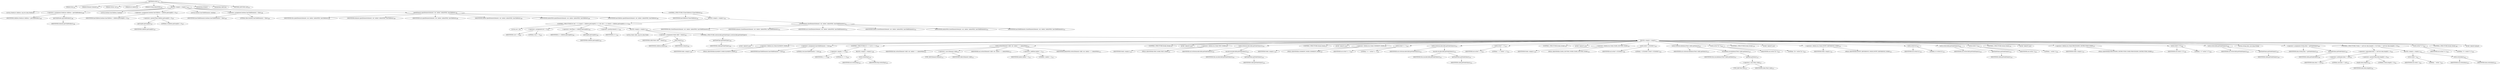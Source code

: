 digraph "write" {  
"296" [label = <(METHOD,write)<SUB>191</SUB>> ]
"36" [label = <(PARAM,this)<SUB>191</SUB>> ]
"297" [label = <(PARAM,Element element)<SUB>191</SUB>> ]
"298" [label = <(PARAM,Writer out)<SUB>191</SUB>> ]
"299" [label = <(PARAM,int indent)<SUB>191</SUB>> ]
"300" [label = <(PARAM,String indentWith)<SUB>192</SUB>> ]
"301" [label = <(BLOCK,&lt;empty&gt;,&lt;empty&gt;)<SUB>193</SUB>> ]
"302" [label = <(LOCAL,NodeList children: org.w3c.dom.NodeList)> ]
"303" [label = <(&lt;operator&gt;.assignment,NodeList children = getChildNodes())<SUB>196</SUB>> ]
"304" [label = <(IDENTIFIER,children,NodeList children = getChildNodes())<SUB>196</SUB>> ]
"305" [label = <(getChildNodes,getChildNodes())<SUB>196</SUB>> ]
"306" [label = <(IDENTIFIER,element,getChildNodes())<SUB>196</SUB>> ]
"307" [label = <(LOCAL,boolean hasChildren: boolean)> ]
"308" [label = <(&lt;operator&gt;.assignment,boolean hasChildren = children.getLength() &gt; 0)<SUB>197</SUB>> ]
"309" [label = <(IDENTIFIER,hasChildren,boolean hasChildren = children.getLength() &gt; 0)<SUB>197</SUB>> ]
"310" [label = <(&lt;operator&gt;.greaterThan,children.getLength() &gt; 0)<SUB>197</SUB>> ]
"311" [label = <(getLength,getLength())<SUB>197</SUB>> ]
"312" [label = <(IDENTIFIER,children,getLength())<SUB>197</SUB>> ]
"313" [label = <(LITERAL,0,children.getLength() &gt; 0)<SUB>197</SUB>> ]
"314" [label = <(LOCAL,boolean hasChildElements: boolean)> ]
"315" [label = <(&lt;operator&gt;.assignment,boolean hasChildElements = false)<SUB>198</SUB>> ]
"316" [label = <(IDENTIFIER,hasChildElements,boolean hasChildElements = false)<SUB>198</SUB>> ]
"317" [label = <(LITERAL,false,boolean hasChildElements = false)<SUB>198</SUB>> ]
"318" [label = <(openElement,openElement(element, out, indent, indentWith, hasChildren))<SUB>199</SUB>> ]
"35" [label = <(IDENTIFIER,this,openElement(element, out, indent, indentWith, hasChildren))<SUB>199</SUB>> ]
"319" [label = <(IDENTIFIER,element,openElement(element, out, indent, indentWith, hasChildren))<SUB>199</SUB>> ]
"320" [label = <(IDENTIFIER,out,openElement(element, out, indent, indentWith, hasChildren))<SUB>199</SUB>> ]
"321" [label = <(IDENTIFIER,indent,openElement(element, out, indent, indentWith, hasChildren))<SUB>199</SUB>> ]
"322" [label = <(IDENTIFIER,indentWith,openElement(element, out, indent, indentWith, hasChildren))<SUB>199</SUB>> ]
"323" [label = <(IDENTIFIER,hasChildren,openElement(element, out, indent, indentWith, hasChildren))<SUB>199</SUB>> ]
"324" [label = <(CONTROL_STRUCTURE,if (hasChildren),if (hasChildren))<SUB>201</SUB>> ]
"325" [label = <(IDENTIFIER,hasChildren,if (hasChildren))<SUB>201</SUB>> ]
"326" [label = <(BLOCK,&lt;empty&gt;,&lt;empty&gt;)<SUB>201</SUB>> ]
"327" [label = <(CONTROL_STRUCTURE,for (int i = 0; Some(i &lt; children.getLength()); i++),for (int i = 0; Some(i &lt; children.getLength()); i++))<SUB>202</SUB>> ]
"328" [label = <(LOCAL,int i: int)> ]
"329" [label = <(&lt;operator&gt;.assignment,int i = 0)<SUB>202</SUB>> ]
"330" [label = <(IDENTIFIER,i,int i = 0)<SUB>202</SUB>> ]
"331" [label = <(LITERAL,0,int i = 0)<SUB>202</SUB>> ]
"332" [label = <(&lt;operator&gt;.lessThan,i &lt; children.getLength())<SUB>202</SUB>> ]
"333" [label = <(IDENTIFIER,i,i &lt; children.getLength())<SUB>202</SUB>> ]
"334" [label = <(getLength,getLength())<SUB>202</SUB>> ]
"335" [label = <(IDENTIFIER,children,getLength())<SUB>202</SUB>> ]
"336" [label = <(&lt;operator&gt;.postIncrement,i++)<SUB>202</SUB>> ]
"337" [label = <(IDENTIFIER,i,i++)<SUB>202</SUB>> ]
"338" [label = <(BLOCK,&lt;empty&gt;,&lt;empty&gt;)<SUB>202</SUB>> ]
"339" [label = <(LOCAL,Node child: org.w3c.dom.Node)> ]
"340" [label = <(&lt;operator&gt;.assignment,Node child = item(i))<SUB>203</SUB>> ]
"341" [label = <(IDENTIFIER,child,Node child = item(i))<SUB>203</SUB>> ]
"342" [label = <(item,item(i))<SUB>203</SUB>> ]
"343" [label = <(IDENTIFIER,children,item(i))<SUB>203</SUB>> ]
"344" [label = <(IDENTIFIER,i,item(i))<SUB>203</SUB>> ]
"345" [label = <(CONTROL_STRUCTURE,switch(child.getNodeType()),switch(child.getNodeType()))> ]
"346" [label = <(getNodeType,getNodeType())<SUB>205</SUB>> ]
"347" [label = <(IDENTIFIER,child,getNodeType())<SUB>205</SUB>> ]
"348" [label = <(BLOCK,&lt;empty&gt;,&lt;empty&gt;)> ]
"349" [label = <(JUMP_TARGET,case)> ]
"350" [label = <(&lt;operator&gt;.fieldAccess,Node.ELEMENT_NODE)<SUB>207</SUB>> ]
"351" [label = <(IDENTIFIER,Node,&lt;empty&gt;)<SUB>207</SUB>> ]
"352" [label = <(FIELD_IDENTIFIER,ELEMENT_NODE,ELEMENT_NODE)<SUB>207</SUB>> ]
"353" [label = <(&lt;operator&gt;.assignment,hasChildElements = true)<SUB>208</SUB>> ]
"354" [label = <(IDENTIFIER,hasChildElements,hasChildElements = true)<SUB>208</SUB>> ]
"355" [label = <(LITERAL,true,hasChildElements = true)<SUB>208</SUB>> ]
"356" [label = <(CONTROL_STRUCTURE,if (i == 0),if (i == 0))<SUB>209</SUB>> ]
"357" [label = <(&lt;operator&gt;.equals,i == 0)<SUB>209</SUB>> ]
"358" [label = <(IDENTIFIER,i,i == 0)<SUB>209</SUB>> ]
"359" [label = <(LITERAL,0,i == 0)<SUB>209</SUB>> ]
"360" [label = <(BLOCK,&lt;empty&gt;,&lt;empty&gt;)<SUB>209</SUB>> ]
"361" [label = <(write,write(lSep))<SUB>210</SUB>> ]
"362" [label = <(IDENTIFIER,out,write(lSep))<SUB>210</SUB>> ]
"363" [label = <(IDENTIFIER,lSep,write(lSep))<SUB>210</SUB>> ]
"364" [label = <(write,write((Element) child, out, indent + 1, indentWith))<SUB>212</SUB>> ]
"37" [label = <(IDENTIFIER,this,write((Element) child, out, indent + 1, indentWith))<SUB>212</SUB>> ]
"365" [label = <(&lt;operator&gt;.cast,(Element) child)<SUB>212</SUB>> ]
"366" [label = <(TYPE_REF,Element,Element)<SUB>212</SUB>> ]
"367" [label = <(IDENTIFIER,child,(Element) child)<SUB>212</SUB>> ]
"368" [label = <(IDENTIFIER,out,write((Element) child, out, indent + 1, indentWith))<SUB>212</SUB>> ]
"369" [label = <(&lt;operator&gt;.addition,indent + 1)<SUB>212</SUB>> ]
"370" [label = <(IDENTIFIER,indent,indent + 1)<SUB>212</SUB>> ]
"371" [label = <(LITERAL,1,indent + 1)<SUB>212</SUB>> ]
"372" [label = <(IDENTIFIER,indentWith,write((Element) child, out, indent + 1, indentWith))<SUB>212</SUB>> ]
"373" [label = <(CONTROL_STRUCTURE,break;,break;)<SUB>213</SUB>> ]
"374" [label = <(JUMP_TARGET,case)> ]
"375" [label = <(&lt;operator&gt;.fieldAccess,Node.TEXT_NODE)<SUB>215</SUB>> ]
"376" [label = <(IDENTIFIER,Node,&lt;empty&gt;)<SUB>215</SUB>> ]
"377" [label = <(FIELD_IDENTIFIER,TEXT_NODE,TEXT_NODE)<SUB>215</SUB>> ]
"378" [label = <(write,write(encode(child.getNodeValue())))<SUB>216</SUB>> ]
"379" [label = <(IDENTIFIER,out,write(encode(child.getNodeValue())))<SUB>216</SUB>> ]
"380" [label = <(encode,encode(child.getNodeValue()))<SUB>216</SUB>> ]
"38" [label = <(IDENTIFIER,this,encode(child.getNodeValue()))<SUB>216</SUB>> ]
"381" [label = <(getNodeValue,getNodeValue())<SUB>216</SUB>> ]
"382" [label = <(IDENTIFIER,child,getNodeValue())<SUB>216</SUB>> ]
"383" [label = <(CONTROL_STRUCTURE,break;,break;)<SUB>217</SUB>> ]
"384" [label = <(JUMP_TARGET,case)> ]
"385" [label = <(&lt;operator&gt;.fieldAccess,Node.COMMENT_NODE)<SUB>219</SUB>> ]
"386" [label = <(IDENTIFIER,Node,&lt;empty&gt;)<SUB>219</SUB>> ]
"387" [label = <(FIELD_IDENTIFIER,COMMENT_NODE,COMMENT_NODE)<SUB>219</SUB>> ]
"388" [label = <(write,write(&quot;&lt;!--&quot;))<SUB>220</SUB>> ]
"389" [label = <(IDENTIFIER,out,write(&quot;&lt;!--&quot;))<SUB>220</SUB>> ]
"390" [label = <(LITERAL,&quot;&lt;!--&quot;,write(&quot;&lt;!--&quot;))<SUB>220</SUB>> ]
"391" [label = <(write,write(encode(child.getNodeValue())))<SUB>221</SUB>> ]
"392" [label = <(IDENTIFIER,out,write(encode(child.getNodeValue())))<SUB>221</SUB>> ]
"393" [label = <(encode,encode(child.getNodeValue()))<SUB>221</SUB>> ]
"39" [label = <(IDENTIFIER,this,encode(child.getNodeValue()))<SUB>221</SUB>> ]
"394" [label = <(getNodeValue,getNodeValue())<SUB>221</SUB>> ]
"395" [label = <(IDENTIFIER,child,getNodeValue())<SUB>221</SUB>> ]
"396" [label = <(write,write(&quot;--&gt;&quot;))<SUB>222</SUB>> ]
"397" [label = <(IDENTIFIER,out,write(&quot;--&gt;&quot;))<SUB>222</SUB>> ]
"398" [label = <(LITERAL,&quot;--&gt;&quot;,write(&quot;--&gt;&quot;))<SUB>222</SUB>> ]
"399" [label = <(CONTROL_STRUCTURE,break;,break;)<SUB>223</SUB>> ]
"400" [label = <(JUMP_TARGET,case)> ]
"401" [label = <(&lt;operator&gt;.fieldAccess,Node.CDATA_SECTION_NODE)<SUB>225</SUB>> ]
"402" [label = <(IDENTIFIER,Node,&lt;empty&gt;)<SUB>225</SUB>> ]
"403" [label = <(FIELD_IDENTIFIER,CDATA_SECTION_NODE,CDATA_SECTION_NODE)<SUB>225</SUB>> ]
"404" [label = <(write,write(&quot;&lt;![CDATA[&quot;))<SUB>226</SUB>> ]
"405" [label = <(IDENTIFIER,out,write(&quot;&lt;![CDATA[&quot;))<SUB>226</SUB>> ]
"406" [label = <(LITERAL,&quot;&lt;![CDATA[&quot;,write(&quot;&lt;![CDATA[&quot;))<SUB>226</SUB>> ]
"407" [label = <(write,write(encodedata(((Text) child).getData())))<SUB>227</SUB>> ]
"408" [label = <(IDENTIFIER,out,write(encodedata(((Text) child).getData())))<SUB>227</SUB>> ]
"409" [label = <(encodedata,encodedata(((Text) child).getData()))<SUB>227</SUB>> ]
"40" [label = <(IDENTIFIER,this,encodedata(((Text) child).getData()))<SUB>227</SUB>> ]
"410" [label = <(getData,getData())<SUB>227</SUB>> ]
"411" [label = <(&lt;operator&gt;.cast,(Text) child)<SUB>227</SUB>> ]
"412" [label = <(TYPE_REF,Text,Text)<SUB>227</SUB>> ]
"413" [label = <(IDENTIFIER,child,(Text) child)<SUB>227</SUB>> ]
"414" [label = <(write,write(&quot;]]&gt;&quot;))<SUB>228</SUB>> ]
"415" [label = <(IDENTIFIER,out,write(&quot;]]&gt;&quot;))<SUB>228</SUB>> ]
"416" [label = <(LITERAL,&quot;]]&gt;&quot;,write(&quot;]]&gt;&quot;))<SUB>228</SUB>> ]
"417" [label = <(CONTROL_STRUCTURE,break;,break;)<SUB>229</SUB>> ]
"418" [label = <(JUMP_TARGET,case)> ]
"419" [label = <(&lt;operator&gt;.fieldAccess,Node.ENTITY_REFERENCE_NODE)<SUB>231</SUB>> ]
"420" [label = <(IDENTIFIER,Node,&lt;empty&gt;)<SUB>231</SUB>> ]
"421" [label = <(FIELD_IDENTIFIER,ENTITY_REFERENCE_NODE,ENTITY_REFERENCE_NODE)<SUB>231</SUB>> ]
"422" [label = <(write,write('&amp;'))<SUB>232</SUB>> ]
"423" [label = <(IDENTIFIER,out,write('&amp;'))<SUB>232</SUB>> ]
"424" [label = <(LITERAL,'&amp;',write('&amp;'))<SUB>232</SUB>> ]
"425" [label = <(write,write(child.getNodeName()))<SUB>233</SUB>> ]
"426" [label = <(IDENTIFIER,out,write(child.getNodeName()))<SUB>233</SUB>> ]
"427" [label = <(getNodeName,getNodeName())<SUB>233</SUB>> ]
"428" [label = <(IDENTIFIER,child,getNodeName())<SUB>233</SUB>> ]
"429" [label = <(write,write(';'))<SUB>234</SUB>> ]
"430" [label = <(IDENTIFIER,out,write(';'))<SUB>234</SUB>> ]
"431" [label = <(LITERAL,';',write(';'))<SUB>234</SUB>> ]
"432" [label = <(CONTROL_STRUCTURE,break;,break;)<SUB>235</SUB>> ]
"433" [label = <(JUMP_TARGET,case)> ]
"434" [label = <(&lt;operator&gt;.fieldAccess,Node.PROCESSING_INSTRUCTION_NODE)<SUB>237</SUB>> ]
"435" [label = <(IDENTIFIER,Node,&lt;empty&gt;)<SUB>237</SUB>> ]
"436" [label = <(FIELD_IDENTIFIER,PROCESSING_INSTRUCTION_NODE,PROCESSING_INSTRUCTION_NODE)<SUB>237</SUB>> ]
"437" [label = <(write,write(&quot;&lt;?&quot;))<SUB>238</SUB>> ]
"438" [label = <(IDENTIFIER,out,write(&quot;&lt;?&quot;))<SUB>238</SUB>> ]
"439" [label = <(LITERAL,&quot;&lt;?&quot;,write(&quot;&lt;?&quot;))<SUB>238</SUB>> ]
"440" [label = <(write,write(child.getNodeName()))<SUB>239</SUB>> ]
"441" [label = <(IDENTIFIER,out,write(child.getNodeName()))<SUB>239</SUB>> ]
"442" [label = <(getNodeName,getNodeName())<SUB>239</SUB>> ]
"443" [label = <(IDENTIFIER,child,getNodeName())<SUB>239</SUB>> ]
"444" [label = <(LOCAL,String data: java.lang.String)> ]
"445" [label = <(&lt;operator&gt;.assignment,String data = getNodeValue())<SUB>240</SUB>> ]
"446" [label = <(IDENTIFIER,data,String data = getNodeValue())<SUB>240</SUB>> ]
"447" [label = <(getNodeValue,getNodeValue())<SUB>240</SUB>> ]
"448" [label = <(IDENTIFIER,child,getNodeValue())<SUB>240</SUB>> ]
"449" [label = <(CONTROL_STRUCTURE,if (data != null &amp;&amp; data.length() &gt; 0),if (data != null &amp;&amp; data.length() &gt; 0))<SUB>241</SUB>> ]
"450" [label = <(&lt;operator&gt;.logicalAnd,data != null &amp;&amp; data.length() &gt; 0)<SUB>241</SUB>> ]
"451" [label = <(&lt;operator&gt;.notEquals,data != null)<SUB>241</SUB>> ]
"452" [label = <(IDENTIFIER,data,data != null)<SUB>241</SUB>> ]
"453" [label = <(LITERAL,null,data != null)<SUB>241</SUB>> ]
"454" [label = <(&lt;operator&gt;.greaterThan,data.length() &gt; 0)<SUB>241</SUB>> ]
"455" [label = <(length,data.length())<SUB>241</SUB>> ]
"456" [label = <(IDENTIFIER,data,data.length())<SUB>241</SUB>> ]
"457" [label = <(LITERAL,0,data.length() &gt; 0)<SUB>241</SUB>> ]
"458" [label = <(BLOCK,&lt;empty&gt;,&lt;empty&gt;)<SUB>241</SUB>> ]
"459" [label = <(write,write(' '))<SUB>242</SUB>> ]
"460" [label = <(IDENTIFIER,out,write(' '))<SUB>242</SUB>> ]
"461" [label = <(LITERAL,' ',write(' '))<SUB>242</SUB>> ]
"462" [label = <(write,write(data))<SUB>243</SUB>> ]
"463" [label = <(IDENTIFIER,out,write(data))<SUB>243</SUB>> ]
"464" [label = <(IDENTIFIER,data,write(data))<SUB>243</SUB>> ]
"465" [label = <(write,write(&quot;?&gt;&quot;))<SUB>245</SUB>> ]
"466" [label = <(IDENTIFIER,out,write(&quot;?&gt;&quot;))<SUB>245</SUB>> ]
"467" [label = <(LITERAL,&quot;?&gt;&quot;,write(&quot;?&gt;&quot;))<SUB>245</SUB>> ]
"468" [label = <(CONTROL_STRUCTURE,break;,break;)<SUB>246</SUB>> ]
"469" [label = <(JUMP_TARGET,default)> ]
"470" [label = <(closeElement,closeElement(element, out, indent, indentWith, hasChildElements))<SUB>251</SUB>> ]
"41" [label = <(IDENTIFIER,this,closeElement(element, out, indent, indentWith, hasChildElements))<SUB>251</SUB>> ]
"471" [label = <(IDENTIFIER,element,closeElement(element, out, indent, indentWith, hasChildElements))<SUB>251</SUB>> ]
"472" [label = <(IDENTIFIER,out,closeElement(element, out, indent, indentWith, hasChildElements))<SUB>251</SUB>> ]
"473" [label = <(IDENTIFIER,indent,closeElement(element, out, indent, indentWith, hasChildElements))<SUB>251</SUB>> ]
"474" [label = <(IDENTIFIER,indentWith,closeElement(element, out, indent, indentWith, hasChildElements))<SUB>251</SUB>> ]
"475" [label = <(IDENTIFIER,hasChildElements,closeElement(element, out, indent, indentWith, hasChildElements))<SUB>251</SUB>> ]
"476" [label = <(MODIFIER,PUBLIC)> ]
"477" [label = <(MODIFIER,VIRTUAL)> ]
"478" [label = <(METHOD_RETURN,void)<SUB>191</SUB>> ]
  "296" -> "36" 
  "296" -> "297" 
  "296" -> "298" 
  "296" -> "299" 
  "296" -> "300" 
  "296" -> "301" 
  "296" -> "476" 
  "296" -> "477" 
  "296" -> "478" 
  "301" -> "302" 
  "301" -> "303" 
  "301" -> "307" 
  "301" -> "308" 
  "301" -> "314" 
  "301" -> "315" 
  "301" -> "318" 
  "301" -> "324" 
  "303" -> "304" 
  "303" -> "305" 
  "305" -> "306" 
  "308" -> "309" 
  "308" -> "310" 
  "310" -> "311" 
  "310" -> "313" 
  "311" -> "312" 
  "315" -> "316" 
  "315" -> "317" 
  "318" -> "35" 
  "318" -> "319" 
  "318" -> "320" 
  "318" -> "321" 
  "318" -> "322" 
  "318" -> "323" 
  "324" -> "325" 
  "324" -> "326" 
  "326" -> "327" 
  "326" -> "470" 
  "327" -> "328" 
  "327" -> "329" 
  "327" -> "332" 
  "327" -> "336" 
  "327" -> "338" 
  "329" -> "330" 
  "329" -> "331" 
  "332" -> "333" 
  "332" -> "334" 
  "334" -> "335" 
  "336" -> "337" 
  "338" -> "339" 
  "338" -> "340" 
  "338" -> "345" 
  "340" -> "341" 
  "340" -> "342" 
  "342" -> "343" 
  "342" -> "344" 
  "345" -> "346" 
  "345" -> "348" 
  "346" -> "347" 
  "348" -> "349" 
  "348" -> "350" 
  "348" -> "353" 
  "348" -> "356" 
  "348" -> "364" 
  "348" -> "373" 
  "348" -> "374" 
  "348" -> "375" 
  "348" -> "378" 
  "348" -> "383" 
  "348" -> "384" 
  "348" -> "385" 
  "348" -> "388" 
  "348" -> "391" 
  "348" -> "396" 
  "348" -> "399" 
  "348" -> "400" 
  "348" -> "401" 
  "348" -> "404" 
  "348" -> "407" 
  "348" -> "414" 
  "348" -> "417" 
  "348" -> "418" 
  "348" -> "419" 
  "348" -> "422" 
  "348" -> "425" 
  "348" -> "429" 
  "348" -> "432" 
  "348" -> "433" 
  "348" -> "434" 
  "348" -> "437" 
  "348" -> "440" 
  "348" -> "444" 
  "348" -> "445" 
  "348" -> "449" 
  "348" -> "465" 
  "348" -> "468" 
  "348" -> "469" 
  "350" -> "351" 
  "350" -> "352" 
  "353" -> "354" 
  "353" -> "355" 
  "356" -> "357" 
  "356" -> "360" 
  "357" -> "358" 
  "357" -> "359" 
  "360" -> "361" 
  "361" -> "362" 
  "361" -> "363" 
  "364" -> "37" 
  "364" -> "365" 
  "364" -> "368" 
  "364" -> "369" 
  "364" -> "372" 
  "365" -> "366" 
  "365" -> "367" 
  "369" -> "370" 
  "369" -> "371" 
  "375" -> "376" 
  "375" -> "377" 
  "378" -> "379" 
  "378" -> "380" 
  "380" -> "38" 
  "380" -> "381" 
  "381" -> "382" 
  "385" -> "386" 
  "385" -> "387" 
  "388" -> "389" 
  "388" -> "390" 
  "391" -> "392" 
  "391" -> "393" 
  "393" -> "39" 
  "393" -> "394" 
  "394" -> "395" 
  "396" -> "397" 
  "396" -> "398" 
  "401" -> "402" 
  "401" -> "403" 
  "404" -> "405" 
  "404" -> "406" 
  "407" -> "408" 
  "407" -> "409" 
  "409" -> "40" 
  "409" -> "410" 
  "410" -> "411" 
  "411" -> "412" 
  "411" -> "413" 
  "414" -> "415" 
  "414" -> "416" 
  "419" -> "420" 
  "419" -> "421" 
  "422" -> "423" 
  "422" -> "424" 
  "425" -> "426" 
  "425" -> "427" 
  "427" -> "428" 
  "429" -> "430" 
  "429" -> "431" 
  "434" -> "435" 
  "434" -> "436" 
  "437" -> "438" 
  "437" -> "439" 
  "440" -> "441" 
  "440" -> "442" 
  "442" -> "443" 
  "445" -> "446" 
  "445" -> "447" 
  "447" -> "448" 
  "449" -> "450" 
  "449" -> "458" 
  "450" -> "451" 
  "450" -> "454" 
  "451" -> "452" 
  "451" -> "453" 
  "454" -> "455" 
  "454" -> "457" 
  "455" -> "456" 
  "458" -> "459" 
  "458" -> "462" 
  "459" -> "460" 
  "459" -> "461" 
  "462" -> "463" 
  "462" -> "464" 
  "465" -> "466" 
  "465" -> "467" 
  "470" -> "41" 
  "470" -> "471" 
  "470" -> "472" 
  "470" -> "473" 
  "470" -> "474" 
  "470" -> "475" 
}
